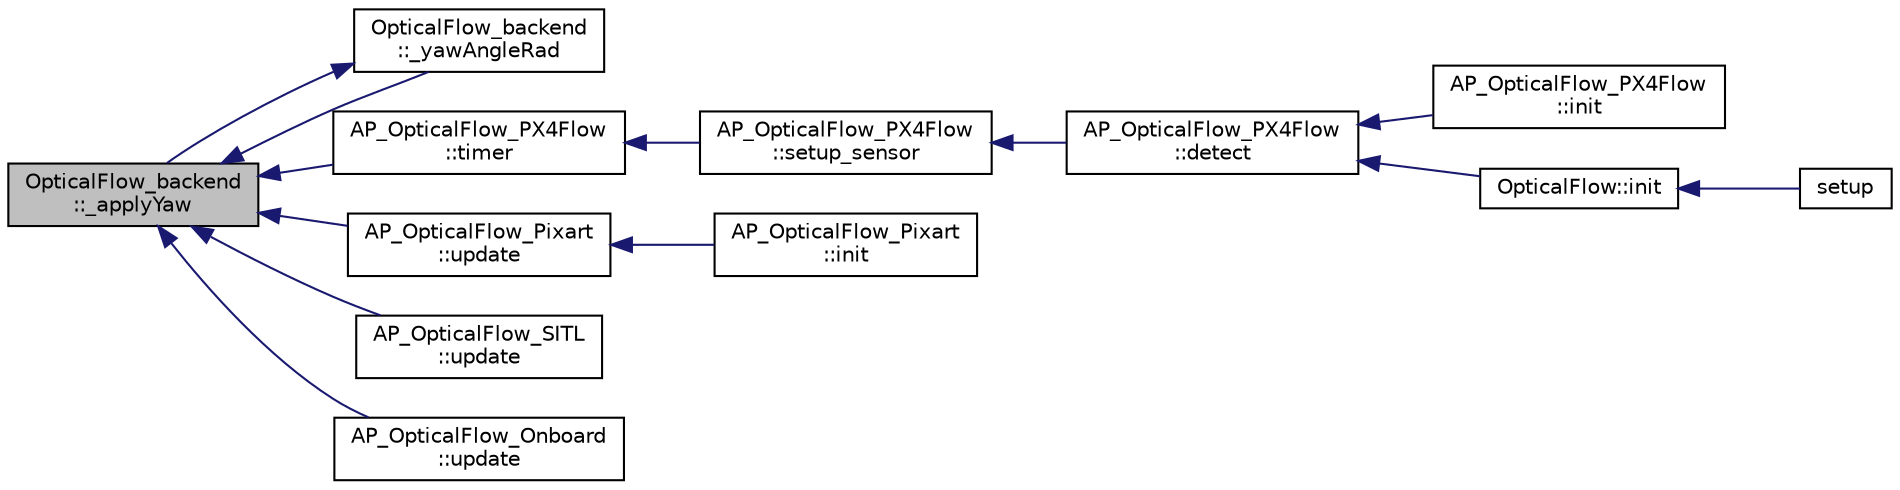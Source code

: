 digraph "OpticalFlow_backend::_applyYaw"
{
 // INTERACTIVE_SVG=YES
  edge [fontname="Helvetica",fontsize="10",labelfontname="Helvetica",labelfontsize="10"];
  node [fontname="Helvetica",fontsize="10",shape=record];
  rankdir="LR";
  Node1 [label="OpticalFlow_backend\l::_applyYaw",height=0.2,width=0.4,color="black", fillcolor="grey75", style="filled", fontcolor="black"];
  Node1 -> Node2 [dir="back",color="midnightblue",fontsize="10",style="solid",fontname="Helvetica"];
  Node2 [label="OpticalFlow_backend\l::_yawAngleRad",height=0.2,width=0.4,color="black", fillcolor="white", style="filled",URL="$classOpticalFlow__backend.html#aeb033c2756b47b381946e3903d6f0fa2"];
  Node2 -> Node1 [dir="back",color="midnightblue",fontsize="10",style="solid",fontname="Helvetica"];
  Node1 -> Node3 [dir="back",color="midnightblue",fontsize="10",style="solid",fontname="Helvetica"];
  Node3 [label="AP_OpticalFlow_PX4Flow\l::timer",height=0.2,width=0.4,color="black", fillcolor="white", style="filled",URL="$classAP__OpticalFlow__PX4Flow.html#a088d1ed235ce1287dfe02a0c6daaa889"];
  Node3 -> Node4 [dir="back",color="midnightblue",fontsize="10",style="solid",fontname="Helvetica"];
  Node4 [label="AP_OpticalFlow_PX4Flow\l::setup_sensor",height=0.2,width=0.4,color="black", fillcolor="white", style="filled",URL="$classAP__OpticalFlow__PX4Flow.html#ace20a56ea665c0b1dad76e8400593c3b"];
  Node4 -> Node5 [dir="back",color="midnightblue",fontsize="10",style="solid",fontname="Helvetica"];
  Node5 [label="AP_OpticalFlow_PX4Flow\l::detect",height=0.2,width=0.4,color="black", fillcolor="white", style="filled",URL="$classAP__OpticalFlow__PX4Flow.html#afa8ebf12ec7048c6073ab3eda158540b"];
  Node5 -> Node6 [dir="back",color="midnightblue",fontsize="10",style="solid",fontname="Helvetica"];
  Node6 [label="AP_OpticalFlow_PX4Flow\l::init",height=0.2,width=0.4,color="black", fillcolor="white", style="filled",URL="$classAP__OpticalFlow__PX4Flow.html#ac44f7606bd1b7d840695ee63fddba775"];
  Node5 -> Node7 [dir="back",color="midnightblue",fontsize="10",style="solid",fontname="Helvetica"];
  Node7 [label="OpticalFlow::init",height=0.2,width=0.4,color="black", fillcolor="white", style="filled",URL="$classOpticalFlow.html#a38bb66f6104e140e3ca46aa1129c43ae"];
  Node7 -> Node8 [dir="back",color="midnightblue",fontsize="10",style="solid",fontname="Helvetica"];
  Node8 [label="setup",height=0.2,width=0.4,color="black", fillcolor="white", style="filled",URL="$AP__OpticalFlow__test_8cpp.html#a4fc01d736fe50cf5b977f755b675f11d"];
  Node1 -> Node9 [dir="back",color="midnightblue",fontsize="10",style="solid",fontname="Helvetica"];
  Node9 [label="AP_OpticalFlow_Pixart\l::update",height=0.2,width=0.4,color="black", fillcolor="white", style="filled",URL="$classAP__OpticalFlow__Pixart.html#ab50db0bec7ea24c26d5bb1e578b06ca9"];
  Node9 -> Node10 [dir="back",color="midnightblue",fontsize="10",style="solid",fontname="Helvetica"];
  Node10 [label="AP_OpticalFlow_Pixart\l::init",height=0.2,width=0.4,color="black", fillcolor="white", style="filled",URL="$classAP__OpticalFlow__Pixart.html#abfa444a6b73d762c4e920943035411b0"];
  Node1 -> Node11 [dir="back",color="midnightblue",fontsize="10",style="solid",fontname="Helvetica"];
  Node11 [label="AP_OpticalFlow_SITL\l::update",height=0.2,width=0.4,color="black", fillcolor="white", style="filled",URL="$classAP__OpticalFlow__SITL.html#a4ec386a58023fd26db20f4c5e67a28d4"];
  Node1 -> Node12 [dir="back",color="midnightblue",fontsize="10",style="solid",fontname="Helvetica"];
  Node12 [label="AP_OpticalFlow_Onboard\l::update",height=0.2,width=0.4,color="black", fillcolor="white", style="filled",URL="$classAP__OpticalFlow__Onboard.html#a5d30a838e54e77658542cd4f759cef3d"];
}
